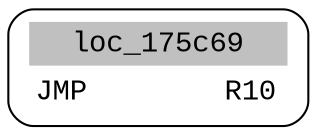 digraph asm_graph {
1941 [
shape="Mrecord" fontname="Courier New"label =<<table border="0" cellborder="0" cellpadding="3"><tr><td align="center" colspan="2" bgcolor="grey">loc_175c69</td></tr><tr><td align="left">JMP        R10</td></tr></table>> ];
}